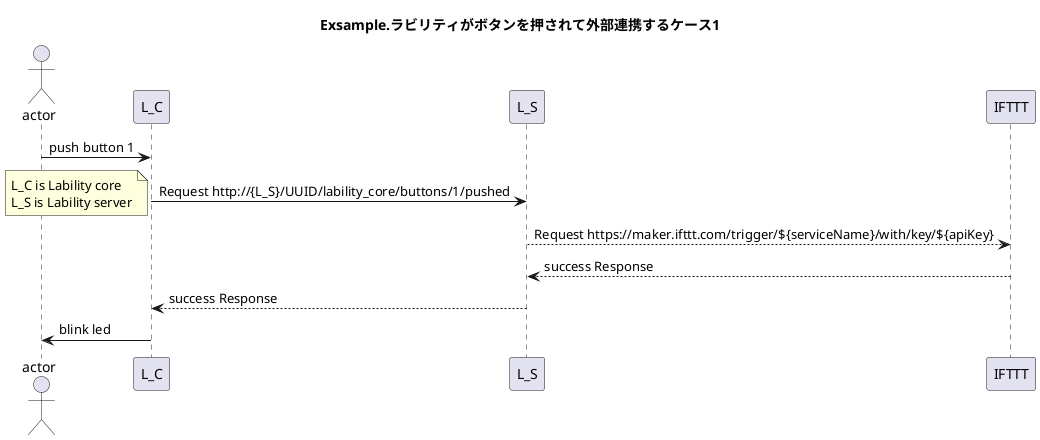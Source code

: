 @startuml
title Exsample.ラビリティがボタンを押されて外部連携するケース1

actor       actor       as user
user -> L_C: push button 1
L_C -> L_S: Request http://{L_S}/UUID/lability_core/buttons/1/pushed
note left:L_C is Lability core \nL_S is Lability server
L_S --> IFTTT: Request https://maker.ifttt.com/trigger/${serviceName}/with/key/${apiKey}
IFTTT --> L_S: success Response
L_S --> L_C:  success Response
L_C -> user: blink led
@enduml